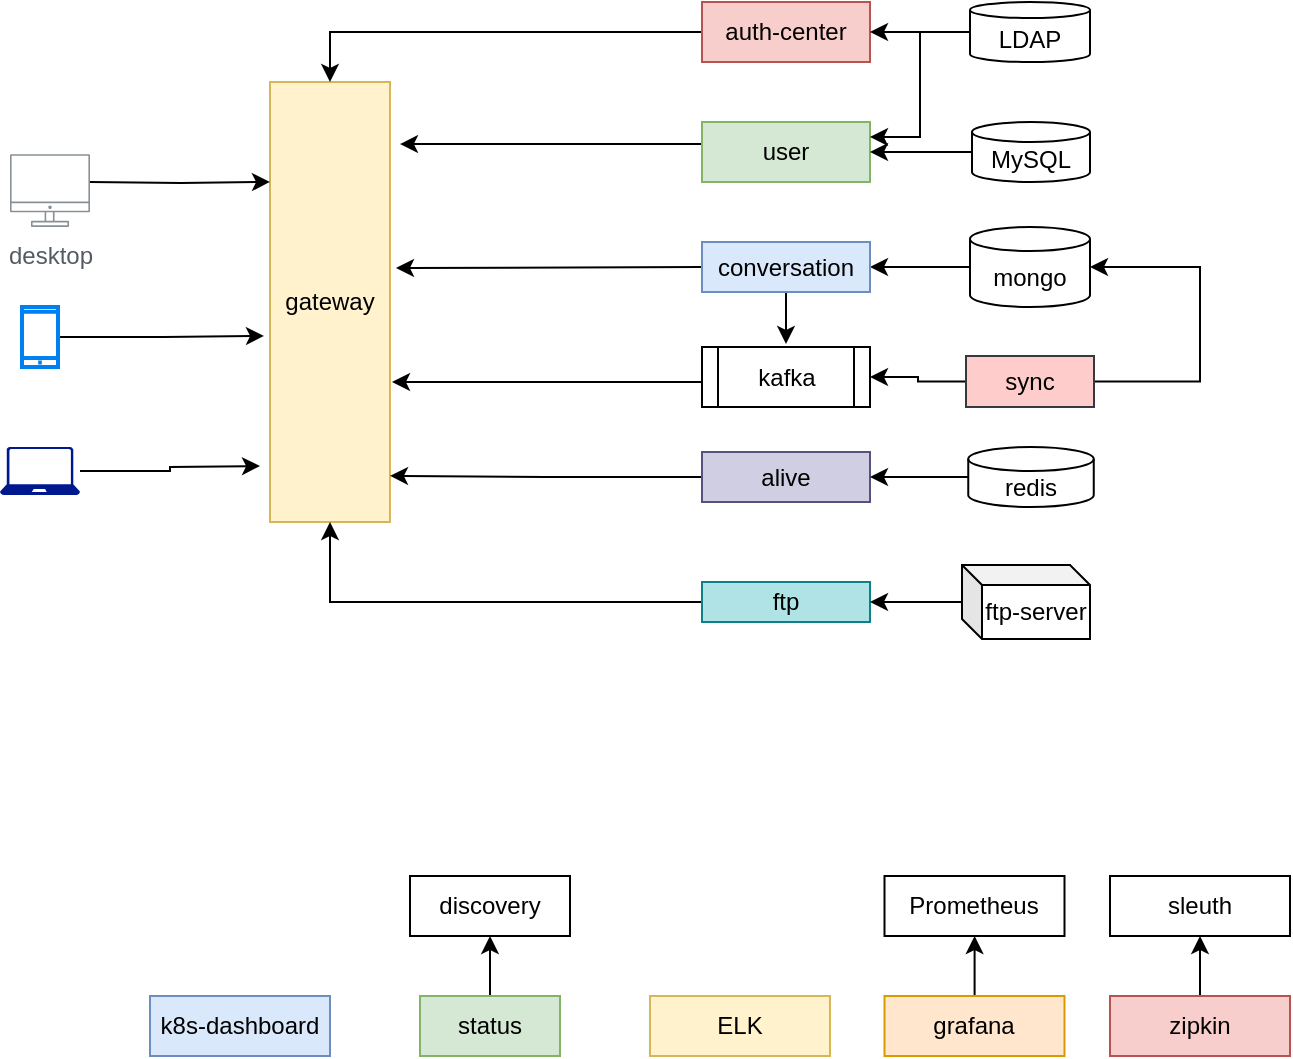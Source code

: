 <mxfile version="14.8.5" type="device"><diagram id="2lWgwfLWlpWlm0RH_cGB" name="Page-1"><mxGraphModel dx="1044" dy="476" grid="1" gridSize="10" guides="1" tooltips="1" connect="1" arrows="1" fold="1" page="1" pageScale="1" pageWidth="1169" pageHeight="827" math="0" shadow="0"><root><mxCell id="0"/><mxCell id="1" parent="0"/><mxCell id="ovoNfdYj4RalNDtBUMb1-1" value="gateway" style="rounded=0;whiteSpace=wrap;html=1;fillColor=#fff2cc;strokeColor=#d6b656;" parent="1" vertex="1"><mxGeometry x="230" y="203" width="60" height="220" as="geometry"/></mxCell><mxCell id="ovoNfdYj4RalNDtBUMb1-112" style="edgeStyle=orthogonalEdgeStyle;rounded=0;orthogonalLoop=1;jettySize=auto;html=1;entryX=1.083;entryY=0.141;entryDx=0;entryDy=0;entryPerimeter=0;" parent="1" source="ovoNfdYj4RalNDtBUMb1-2" target="ovoNfdYj4RalNDtBUMb1-1" edge="1"><mxGeometry relative="1" as="geometry"><Array as="points"><mxPoint x="410" y="234"/><mxPoint x="410" y="234"/></Array></mxGeometry></mxCell><mxCell id="ovoNfdYj4RalNDtBUMb1-2" value="user" style="rounded=0;whiteSpace=wrap;html=1;fillColor=#d5e8d4;strokeColor=#82b366;" parent="1" vertex="1"><mxGeometry x="446" y="223" width="84" height="30" as="geometry"/></mxCell><mxCell id="0U2jjpm3QJGgat8UiMAq-1" value="" style="edgeStyle=orthogonalEdgeStyle;rounded=0;orthogonalLoop=1;jettySize=auto;html=1;entryX=1;entryY=0.5;entryDx=0;entryDy=0;" parent="1" source="ovoNfdYj4RalNDtBUMb1-4" target="ovoNfdYj4RalNDtBUMb1-2" edge="1"><mxGeometry relative="1" as="geometry"/></mxCell><mxCell id="ovoNfdYj4RalNDtBUMb1-4" value="MySQL" style="shape=cylinder3;whiteSpace=wrap;html=1;boundedLbl=1;backgroundOutline=1;size=5;" parent="1" vertex="1"><mxGeometry x="581" y="223" width="59" height="30" as="geometry"/></mxCell><mxCell id="ovoNfdYj4RalNDtBUMb1-21" value="" style="edgeStyle=orthogonalEdgeStyle;rounded=0;orthogonalLoop=1;jettySize=auto;html=1;" parent="1" edge="1"><mxGeometry relative="1" as="geometry"><mxPoint x="291" y="353" as="targetPoint"/><Array as="points"><mxPoint x="310" y="353"/><mxPoint x="310" y="353"/></Array><mxPoint x="446" y="353" as="sourcePoint"/></mxGeometry></mxCell><mxCell id="ovoNfdYj4RalNDtBUMb1-8" value="kafka" style="shape=process;whiteSpace=wrap;html=1;backgroundOutline=1;" parent="1" vertex="1"><mxGeometry x="446" y="335.5" width="84" height="30" as="geometry"/></mxCell><mxCell id="ovoNfdYj4RalNDtBUMb1-104" style="edgeStyle=orthogonalEdgeStyle;rounded=0;orthogonalLoop=1;jettySize=auto;html=1;entryX=0.5;entryY=0;entryDx=0;entryDy=0;" parent="1" source="ovoNfdYj4RalNDtBUMb1-10" target="ovoNfdYj4RalNDtBUMb1-1" edge="1"><mxGeometry relative="1" as="geometry"/></mxCell><mxCell id="ovoNfdYj4RalNDtBUMb1-10" value="auth-center" style="rounded=0;whiteSpace=wrap;html=1;fillColor=#f8cecc;strokeColor=#b85450;" parent="1" vertex="1"><mxGeometry x="446" y="163" width="84" height="30" as="geometry"/></mxCell><mxCell id="ovoNfdYj4RalNDtBUMb1-109" style="edgeStyle=orthogonalEdgeStyle;rounded=0;orthogonalLoop=1;jettySize=auto;html=1;entryX=-0.05;entryY=0.577;entryDx=0;entryDy=0;entryPerimeter=0;" parent="1" source="ovoNfdYj4RalNDtBUMb1-14" target="ovoNfdYj4RalNDtBUMb1-1" edge="1"><mxGeometry relative="1" as="geometry"/></mxCell><mxCell id="ovoNfdYj4RalNDtBUMb1-14" value="" style="html=1;verticalLabelPosition=bottom;align=center;labelBackgroundColor=#ffffff;verticalAlign=top;strokeWidth=2;strokeColor=#0080F0;shadow=0;dashed=0;shape=mxgraph.ios7.icons.smartphone;" parent="1" vertex="1"><mxGeometry x="106" y="315.5" width="18" height="30" as="geometry"/></mxCell><mxCell id="ovoNfdYj4RalNDtBUMb1-110" style="edgeStyle=orthogonalEdgeStyle;rounded=0;orthogonalLoop=1;jettySize=auto;html=1;" parent="1" source="ovoNfdYj4RalNDtBUMb1-15" edge="1"><mxGeometry relative="1" as="geometry"><mxPoint x="225" y="395" as="targetPoint"/></mxGeometry></mxCell><mxCell id="ovoNfdYj4RalNDtBUMb1-15" value="" style="aspect=fixed;pointerEvents=1;shadow=0;dashed=0;html=1;strokeColor=none;labelPosition=center;verticalLabelPosition=bottom;verticalAlign=top;align=center;fillColor=#00188D;shape=mxgraph.azure.laptop" parent="1" vertex="1"><mxGeometry x="95" y="385.5" width="40" height="24" as="geometry"/></mxCell><mxCell id="ovoNfdYj4RalNDtBUMb1-103" style="edgeStyle=orthogonalEdgeStyle;rounded=0;orthogonalLoop=1;jettySize=auto;html=1;entryX=1;entryY=0.895;entryDx=0;entryDy=0;entryPerimeter=0;" parent="1" source="ovoNfdYj4RalNDtBUMb1-24" target="ovoNfdYj4RalNDtBUMb1-1" edge="1"><mxGeometry relative="1" as="geometry"><mxPoint x="320" y="373" as="targetPoint"/></mxGeometry></mxCell><mxCell id="ovoNfdYj4RalNDtBUMb1-24" value="alive" style="rounded=0;whiteSpace=wrap;html=1;fillColor=#d0cee2;strokeColor=#56517e;" parent="1" vertex="1"><mxGeometry x="446" y="388" width="84" height="25" as="geometry"/></mxCell><mxCell id="0U2jjpm3QJGgat8UiMAq-2" value="" style="edgeStyle=orthogonalEdgeStyle;rounded=0;orthogonalLoop=1;jettySize=auto;html=1;" parent="1" source="ovoNfdYj4RalNDtBUMb1-25" target="ovoNfdYj4RalNDtBUMb1-24" edge="1"><mxGeometry relative="1" as="geometry"/></mxCell><mxCell id="ovoNfdYj4RalNDtBUMb1-25" value="redis" style="shape=cylinder3;whiteSpace=wrap;html=1;boundedLbl=1;backgroundOutline=1;size=6;" parent="1" vertex="1"><mxGeometry x="579.13" y="385.5" width="62.75" height="30" as="geometry"/></mxCell><mxCell id="ovoNfdYj4RalNDtBUMb1-31" style="edgeStyle=orthogonalEdgeStyle;rounded=0;orthogonalLoop=1;jettySize=auto;html=1;entryX=0.5;entryY=1;entryDx=0;entryDy=0;" parent="1" source="ovoNfdYj4RalNDtBUMb1-29" target="ovoNfdYj4RalNDtBUMb1-1" edge="1"><mxGeometry relative="1" as="geometry"><mxPoint x="326" y="463" as="targetPoint"/><Array as="points"><mxPoint x="260" y="463"/></Array></mxGeometry></mxCell><mxCell id="ovoNfdYj4RalNDtBUMb1-29" value="ftp" style="rounded=0;whiteSpace=wrap;html=1;fillColor=#b0e3e6;strokeColor=#0e8088;" parent="1" vertex="1"><mxGeometry x="446" y="453" width="84" height="20" as="geometry"/></mxCell><mxCell id="0U2jjpm3QJGgat8UiMAq-4" style="edgeStyle=orthogonalEdgeStyle;rounded=0;orthogonalLoop=1;jettySize=auto;html=1;entryX=1;entryY=0.5;entryDx=0;entryDy=0;entryPerimeter=0;" parent="1" source="ovoNfdYj4RalNDtBUMb1-32" target="ovoNfdYj4RalNDtBUMb1-33" edge="1"><mxGeometry relative="1" as="geometry"><Array as="points"><mxPoint x="695" y="296"/></Array></mxGeometry></mxCell><mxCell id="q25Bx-HvlxH6gXGjlnod-2" value="" style="edgeStyle=orthogonalEdgeStyle;rounded=0;orthogonalLoop=1;jettySize=auto;html=1;entryX=1;entryY=0.5;entryDx=0;entryDy=0;" parent="1" source="ovoNfdYj4RalNDtBUMb1-32" target="ovoNfdYj4RalNDtBUMb1-8" edge="1"><mxGeometry relative="1" as="geometry"/></mxCell><mxCell id="ovoNfdYj4RalNDtBUMb1-32" value="sync" style="rounded=0;whiteSpace=wrap;html=1;fillColor=#ffcccc;strokeColor=#36393d;" parent="1" vertex="1"><mxGeometry x="578" y="340" width="64" height="25.5" as="geometry"/></mxCell><mxCell id="q25Bx-HvlxH6gXGjlnod-1" value="" style="edgeStyle=orthogonalEdgeStyle;rounded=0;orthogonalLoop=1;jettySize=auto;html=1;" parent="1" source="ovoNfdYj4RalNDtBUMb1-33" target="ovoNfdYj4RalNDtBUMb1-36" edge="1"><mxGeometry relative="1" as="geometry"/></mxCell><mxCell id="ovoNfdYj4RalNDtBUMb1-33" value="mongo" style="shape=cylinder3;whiteSpace=wrap;html=1;boundedLbl=1;backgroundOutline=1;size=6;" parent="1" vertex="1"><mxGeometry x="580" y="275.5" width="60" height="40" as="geometry"/></mxCell><mxCell id="ovoNfdYj4RalNDtBUMb1-38" style="edgeStyle=orthogonalEdgeStyle;rounded=0;orthogonalLoop=1;jettySize=auto;html=1;exitX=0;exitY=0.5;exitDx=0;exitDy=0;" parent="1" source="ovoNfdYj4RalNDtBUMb1-36" edge="1"><mxGeometry relative="1" as="geometry"><mxPoint x="293" y="296" as="targetPoint"/><Array as="points"><mxPoint x="293" y="296"/></Array></mxGeometry></mxCell><mxCell id="q25Bx-HvlxH6gXGjlnod-3" value="" style="edgeStyle=orthogonalEdgeStyle;rounded=0;orthogonalLoop=1;jettySize=auto;html=1;" parent="1" source="ovoNfdYj4RalNDtBUMb1-36" edge="1"><mxGeometry relative="1" as="geometry"><mxPoint x="488" y="334" as="targetPoint"/></mxGeometry></mxCell><mxCell id="ovoNfdYj4RalNDtBUMb1-36" value="conversation" style="rounded=0;whiteSpace=wrap;html=1;fillColor=#dae8fc;strokeColor=#6c8ebf;" parent="1" vertex="1"><mxGeometry x="446" y="283" width="84" height="25" as="geometry"/></mxCell><mxCell id="ovoNfdYj4RalNDtBUMb1-40" value="discovery" style="rounded=0;whiteSpace=wrap;html=1;" parent="1" vertex="1"><mxGeometry x="300" y="600" width="80" height="30" as="geometry"/></mxCell><mxCell id="ovoNfdYj4RalNDtBUMb1-52" value="k8s-dashboard" style="rounded=0;whiteSpace=wrap;html=1;fillColor=#dae8fc;strokeColor=#6c8ebf;" parent="1" vertex="1"><mxGeometry x="170" y="660" width="90" height="30" as="geometry"/></mxCell><mxCell id="0U2jjpm3QJGgat8UiMAq-5" value="" style="edgeStyle=orthogonalEdgeStyle;rounded=0;orthogonalLoop=1;jettySize=auto;html=1;" parent="1" source="ovoNfdYj4RalNDtBUMb1-61" target="ovoNfdYj4RalNDtBUMb1-40" edge="1"><mxGeometry relative="1" as="geometry"/></mxCell><mxCell id="ovoNfdYj4RalNDtBUMb1-61" value="status" style="rounded=0;whiteSpace=wrap;html=1;fillColor=#d5e8d4;strokeColor=#82b366;" parent="1" vertex="1"><mxGeometry x="305" y="660" width="70" height="30" as="geometry"/></mxCell><mxCell id="ovoNfdYj4RalNDtBUMb1-63" value="" style="edgeStyle=orthogonalEdgeStyle;rounded=0;orthogonalLoop=1;jettySize=auto;html=1;" parent="1" source="ovoNfdYj4RalNDtBUMb1-62" target="ovoNfdYj4RalNDtBUMb1-29" edge="1"><mxGeometry relative="1" as="geometry"/></mxCell><mxCell id="ovoNfdYj4RalNDtBUMb1-62" value="ftp-server" style="shape=cube;whiteSpace=wrap;html=1;boundedLbl=1;backgroundOutline=1;darkOpacity=0.05;darkOpacity2=0.1;size=10;" parent="1" vertex="1"><mxGeometry x="576" y="444.5" width="64" height="37" as="geometry"/></mxCell><mxCell id="ovoNfdYj4RalNDtBUMb1-65" value="" style="edgeStyle=orthogonalEdgeStyle;rounded=0;orthogonalLoop=1;jettySize=auto;html=1;" parent="1" source="ovoNfdYj4RalNDtBUMb1-64" target="ovoNfdYj4RalNDtBUMb1-10" edge="1"><mxGeometry relative="1" as="geometry"/></mxCell><mxCell id="ovoNfdYj4RalNDtBUMb1-113" style="edgeStyle=orthogonalEdgeStyle;rounded=0;orthogonalLoop=1;jettySize=auto;html=1;entryX=1;entryY=0.25;entryDx=0;entryDy=0;" parent="1" source="ovoNfdYj4RalNDtBUMb1-64" target="ovoNfdYj4RalNDtBUMb1-2" edge="1"><mxGeometry relative="1" as="geometry"/></mxCell><mxCell id="ovoNfdYj4RalNDtBUMb1-64" value="LDAP" style="shape=cylinder3;whiteSpace=wrap;html=1;boundedLbl=1;backgroundOutline=1;size=4;" parent="1" vertex="1"><mxGeometry x="580" y="163" width="60" height="30" as="geometry"/></mxCell><mxCell id="ovoNfdYj4RalNDtBUMb1-111" style="edgeStyle=orthogonalEdgeStyle;rounded=0;orthogonalLoop=1;jettySize=auto;html=1;entryX=0;entryY=0.227;entryDx=0;entryDy=0;entryPerimeter=0;" parent="1" target="ovoNfdYj4RalNDtBUMb1-1" edge="1"><mxGeometry relative="1" as="geometry"><mxPoint x="140" y="253" as="sourcePoint"/></mxGeometry></mxCell><mxCell id="0U2jjpm3QJGgat8UiMAq-7" value="ELK" style="rounded=0;whiteSpace=wrap;html=1;fillColor=#fff2cc;strokeColor=#d6b656;" parent="1" vertex="1"><mxGeometry x="420" y="660" width="90" height="30" as="geometry"/></mxCell><mxCell id="0U2jjpm3QJGgat8UiMAq-10" value="" style="edgeStyle=orthogonalEdgeStyle;rounded=0;orthogonalLoop=1;jettySize=auto;html=1;" parent="1" source="0U2jjpm3QJGgat8UiMAq-8" target="0U2jjpm3QJGgat8UiMAq-9" edge="1"><mxGeometry relative="1" as="geometry"/></mxCell><mxCell id="0U2jjpm3QJGgat8UiMAq-8" value="grafana" style="rounded=0;whiteSpace=wrap;html=1;fillColor=#ffe6cc;strokeColor=#d79b00;" parent="1" vertex="1"><mxGeometry x="537.25" y="660" width="90" height="30" as="geometry"/></mxCell><mxCell id="0U2jjpm3QJGgat8UiMAq-9" value="Prometheus" style="rounded=0;whiteSpace=wrap;html=1;" parent="1" vertex="1"><mxGeometry x="537.25" y="600" width="90" height="30" as="geometry"/></mxCell><mxCell id="0U2jjpm3QJGgat8UiMAq-13" value="" style="edgeStyle=orthogonalEdgeStyle;rounded=0;orthogonalLoop=1;jettySize=auto;html=1;" parent="1" source="0U2jjpm3QJGgat8UiMAq-11" target="0U2jjpm3QJGgat8UiMAq-12" edge="1"><mxGeometry relative="1" as="geometry"/></mxCell><mxCell id="0U2jjpm3QJGgat8UiMAq-11" value="zipkin" style="rounded=0;whiteSpace=wrap;html=1;fillColor=#f8cecc;strokeColor=#b85450;" parent="1" vertex="1"><mxGeometry x="650" y="660" width="90" height="30" as="geometry"/></mxCell><mxCell id="0U2jjpm3QJGgat8UiMAq-12" value="sleuth" style="rounded=0;whiteSpace=wrap;html=1;" parent="1" vertex="1"><mxGeometry x="650" y="600" width="90" height="30" as="geometry"/></mxCell><mxCell id="q25Bx-HvlxH6gXGjlnod-14" value="desktop" style="outlineConnect=0;gradientColor=none;fontColor=#545B64;strokeColor=none;fillColor=#879196;dashed=0;verticalLabelPosition=bottom;verticalAlign=top;align=center;html=1;fontSize=12;fontStyle=0;aspect=fixed;shape=mxgraph.aws4.illustration_desktop;pointerEvents=1" parent="1" vertex="1"><mxGeometry x="100" y="239.1" width="40" height="36.4" as="geometry"/></mxCell></root></mxGraphModel></diagram></mxfile>